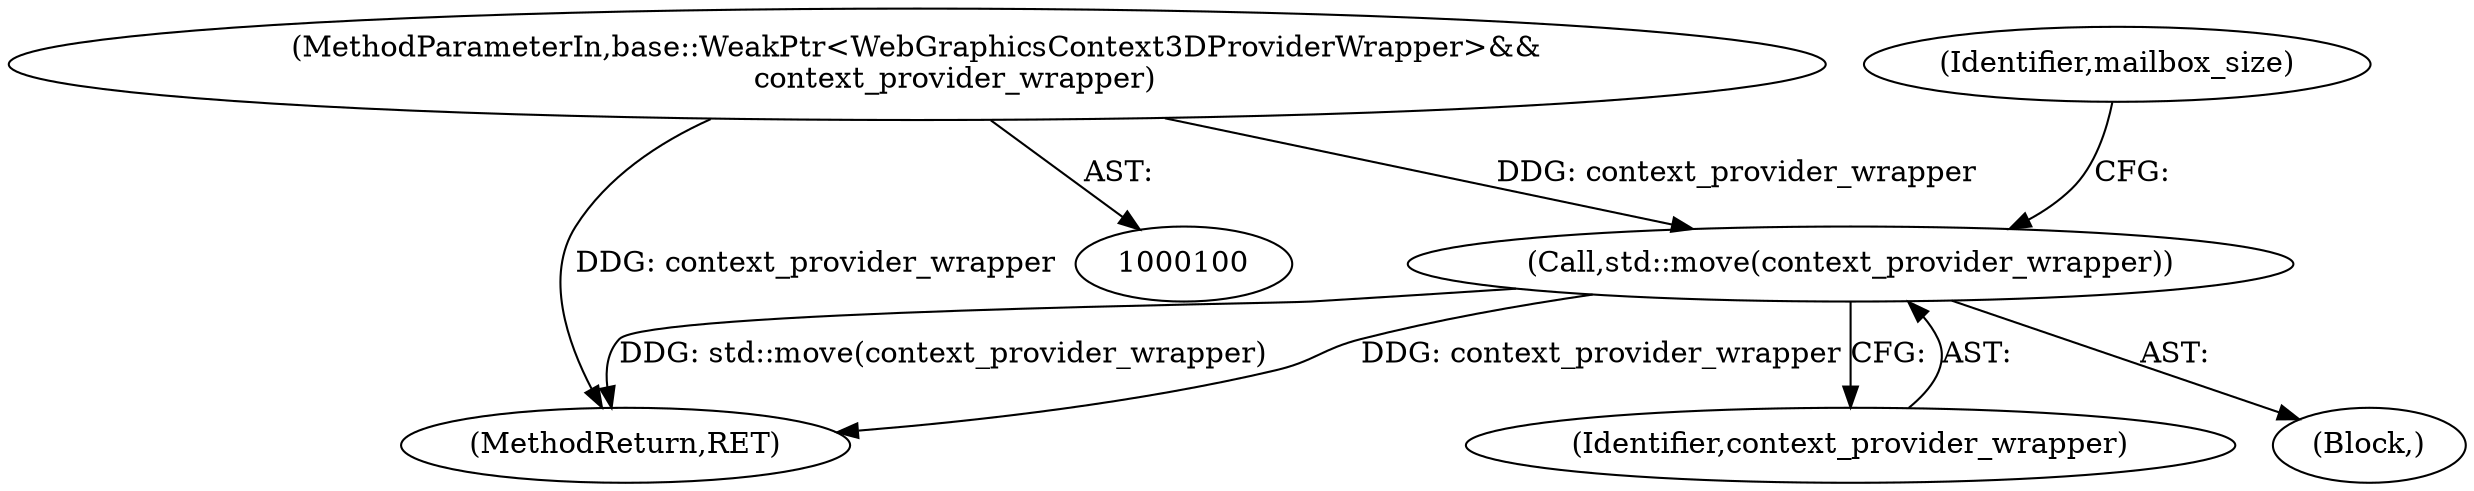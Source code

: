digraph "0_Chrome_78d89fe556cb5dabbc47b4967cdf55e607e29580_1@API" {
"1000120" [label="(Call,std::move(context_provider_wrapper))"];
"1000104" [label="(MethodParameterIn,base::WeakPtr<WebGraphicsContext3DProviderWrapper>&&\n        context_provider_wrapper)"];
"1000104" [label="(MethodParameterIn,base::WeakPtr<WebGraphicsContext3DProviderWrapper>&&\n        context_provider_wrapper)"];
"1000123" [label="(MethodReturn,RET)"];
"1000122" [label="(Identifier,mailbox_size)"];
"1000121" [label="(Identifier,context_provider_wrapper)"];
"1000119" [label="(Block,)"];
"1000120" [label="(Call,std::move(context_provider_wrapper))"];
"1000120" -> "1000119"  [label="AST: "];
"1000120" -> "1000121"  [label="CFG: "];
"1000121" -> "1000120"  [label="AST: "];
"1000122" -> "1000120"  [label="CFG: "];
"1000120" -> "1000123"  [label="DDG: context_provider_wrapper"];
"1000120" -> "1000123"  [label="DDG: std::move(context_provider_wrapper)"];
"1000104" -> "1000120"  [label="DDG: context_provider_wrapper"];
"1000104" -> "1000100"  [label="AST: "];
"1000104" -> "1000123"  [label="DDG: context_provider_wrapper"];
}
